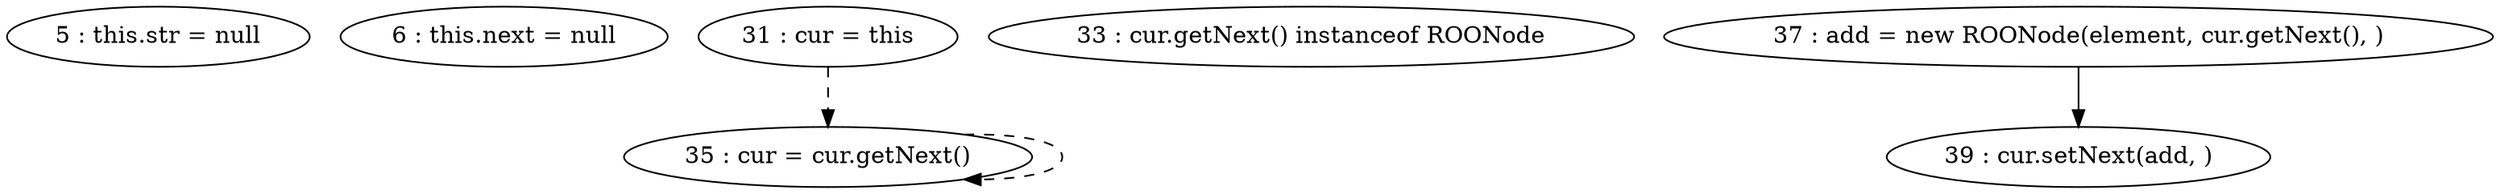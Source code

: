 digraph G {
"5 : this.str = null"
"6 : this.next = null"
"31 : cur = this"
"31 : cur = this" -> "35 : cur = cur.getNext()" [style=dashed]
"33 : cur.getNext() instanceof ROONode"
"35 : cur = cur.getNext()"
"35 : cur = cur.getNext()" -> "35 : cur = cur.getNext()" [style=dashed]
"33 : cur.getNext() instanceof ROONode"
"37 : add = new ROONode(element, cur.getNext(), )"
"37 : add = new ROONode(element, cur.getNext(), )" -> "39 : cur.setNext(add, )"
"39 : cur.setNext(add, )"
}